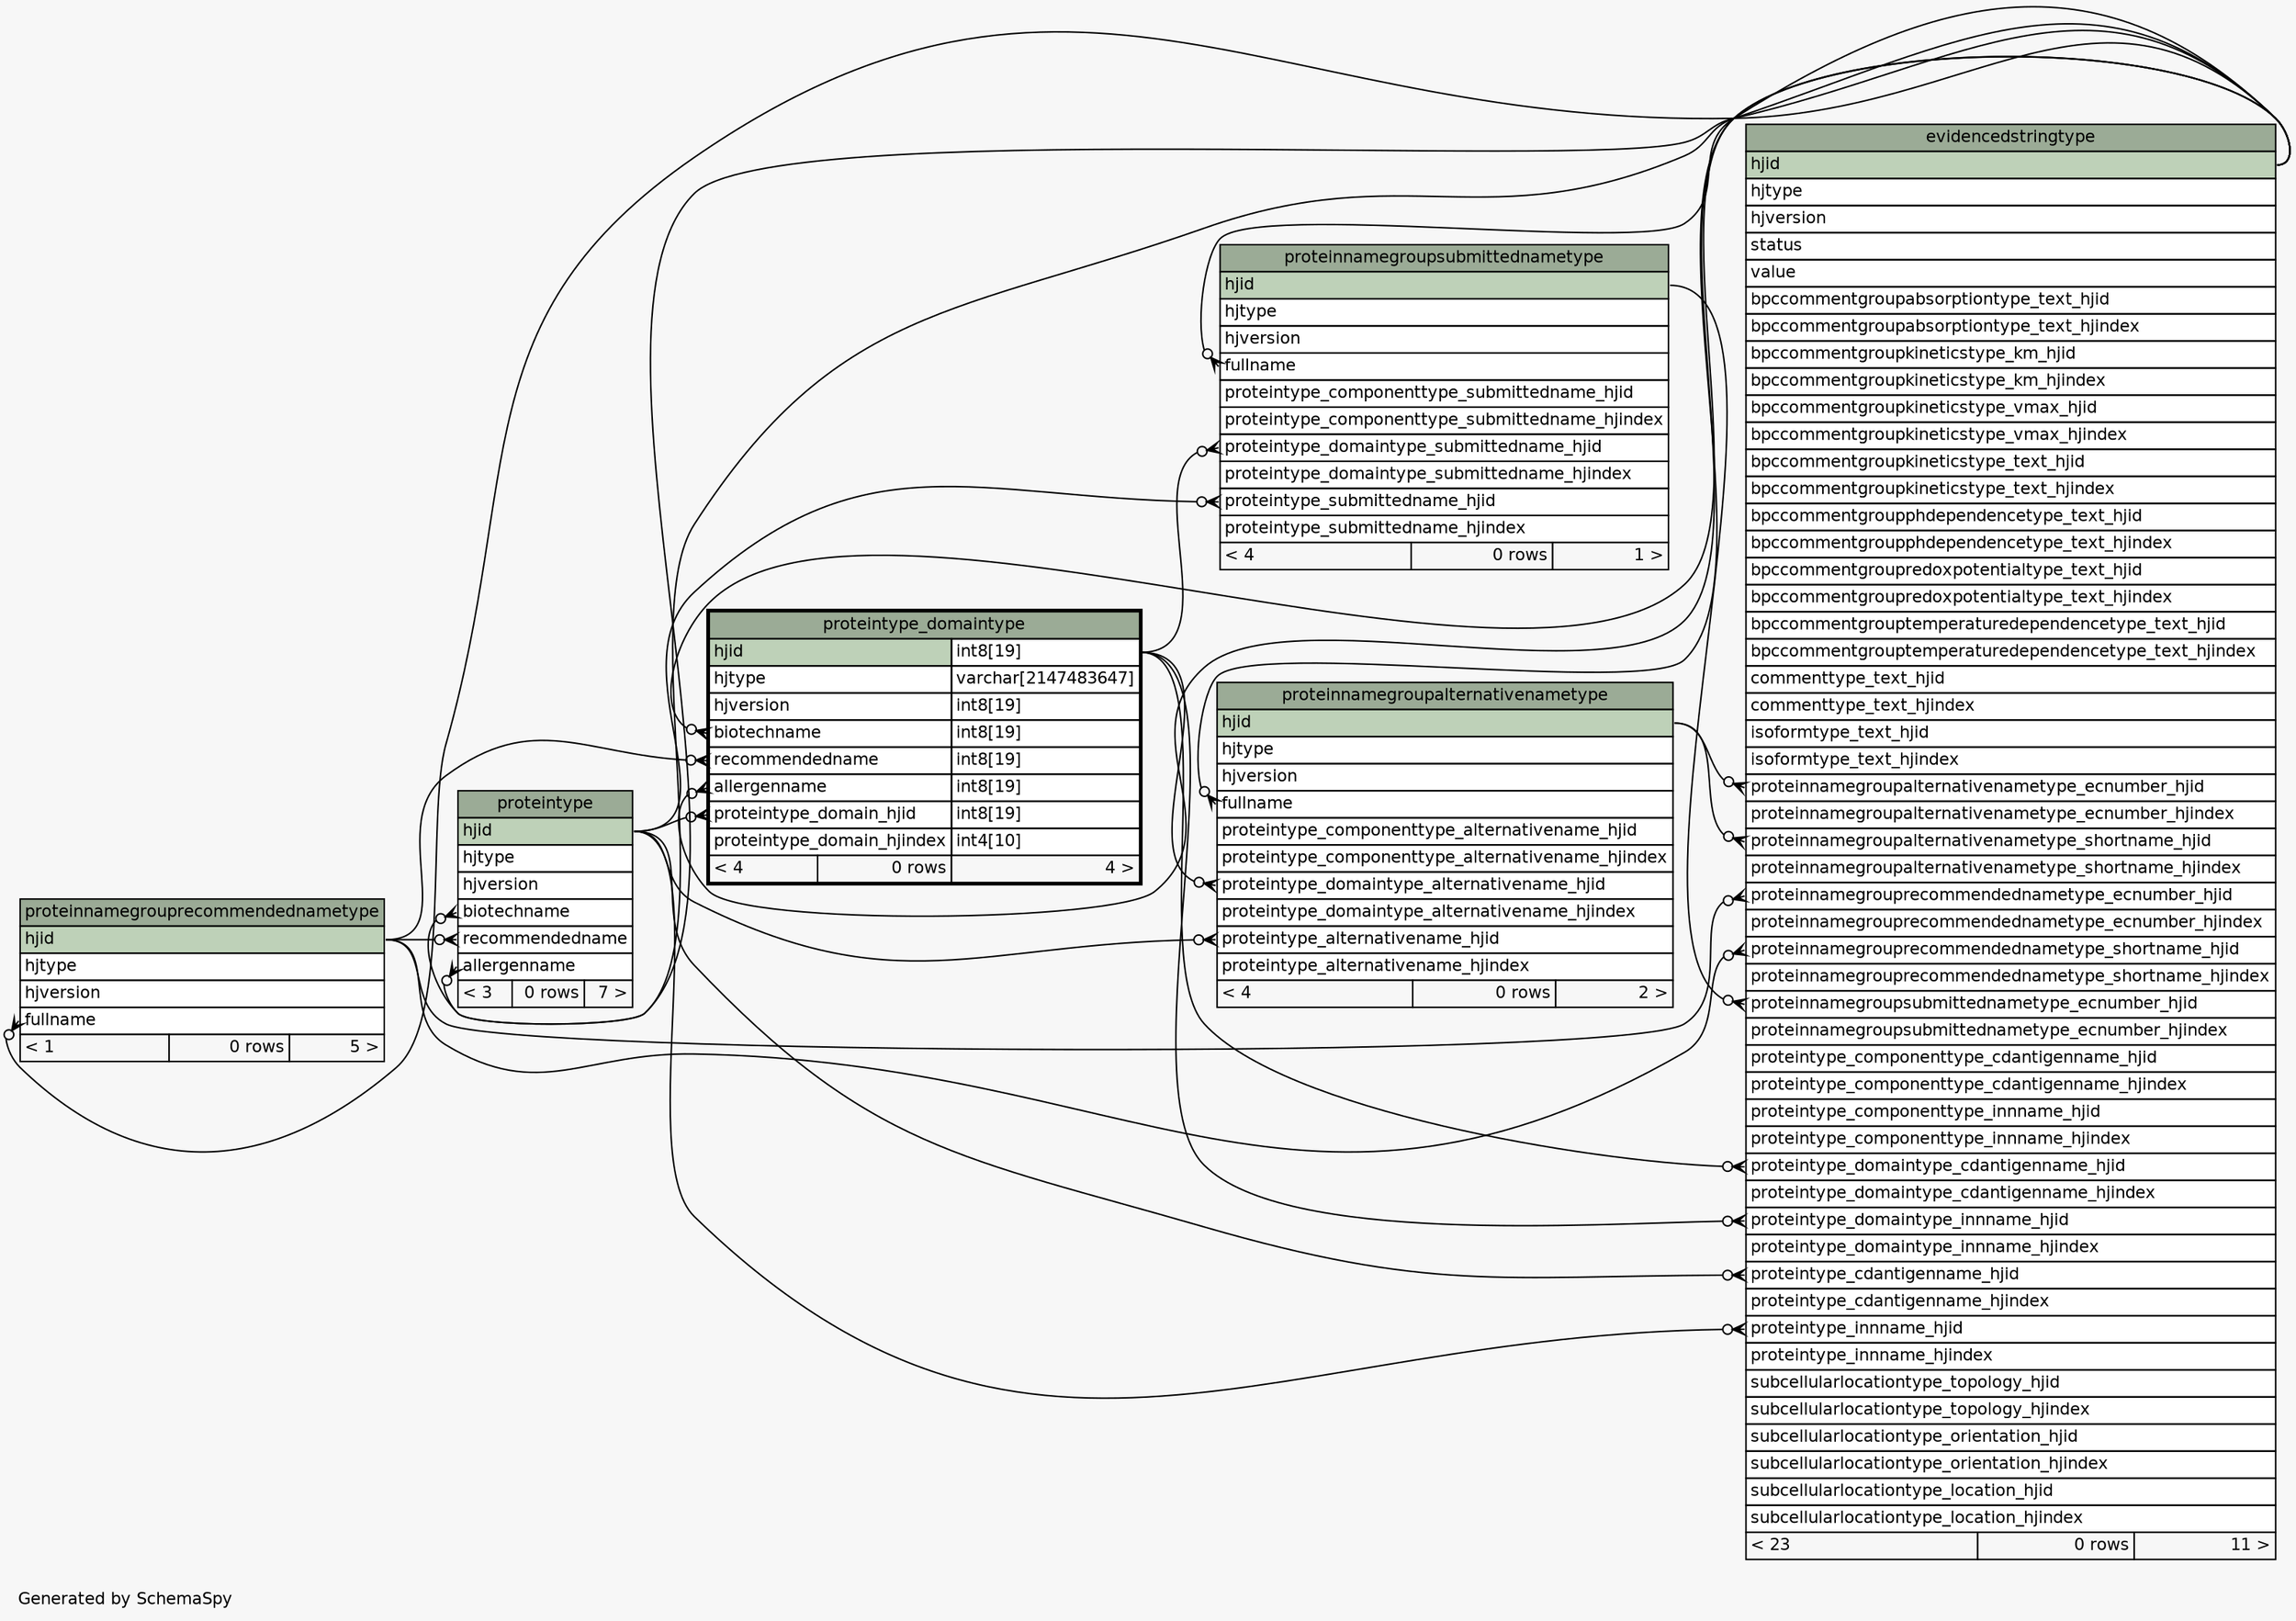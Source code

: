 // dot 2.38.0 on Windows 8.1 6.3
// SchemaSpy rev 590
digraph "oneDegreeRelationshipsDiagram" {
  graph [
    rankdir="RL"
    bgcolor="#f7f7f7"
    label="\nGenerated by SchemaSpy"
    labeljust="l"
    nodesep="0.18"
    ranksep="0.46"
    fontname="Helvetica"
    fontsize="11"
  ];
  node [
    fontname="Helvetica"
    fontsize="11"
    shape="plaintext"
  ];
  edge [
    arrowsize="0.8"
  ];
  "evidencedstringtype":"proteinnamegroupalternativenametype_ecnumber_hjid":w -> "proteinnamegroupalternativenametype":"hjid":e [arrowhead=none dir=back arrowtail=crowodot];
  "evidencedstringtype":"proteinnamegroupalternativenametype_shortname_hjid":w -> "proteinnamegroupalternativenametype":"hjid":e [arrowhead=none dir=back arrowtail=crowodot];
  "evidencedstringtype":"proteinnamegrouprecommendednametype_ecnumber_hjid":w -> "proteinnamegrouprecommendednametype":"hjid":e [arrowhead=none dir=back arrowtail=crowodot];
  "evidencedstringtype":"proteinnamegrouprecommendednametype_shortname_hjid":w -> "proteinnamegrouprecommendednametype":"hjid":e [arrowhead=none dir=back arrowtail=crowodot];
  "evidencedstringtype":"proteinnamegroupsubmittednametype_ecnumber_hjid":w -> "proteinnamegroupsubmittednametype":"hjid":e [arrowhead=none dir=back arrowtail=crowodot];
  "evidencedstringtype":"proteintype_cdantigenname_hjid":w -> "proteintype":"hjid":e [arrowhead=none dir=back arrowtail=crowodot];
  "evidencedstringtype":"proteintype_domaintype_cdantigenname_hjid":w -> "proteintype_domaintype":"hjid.type":e [arrowhead=none dir=back arrowtail=crowodot];
  "evidencedstringtype":"proteintype_domaintype_innname_hjid":w -> "proteintype_domaintype":"hjid.type":e [arrowhead=none dir=back arrowtail=crowodot];
  "evidencedstringtype":"proteintype_innname_hjid":w -> "proteintype":"hjid":e [arrowhead=none dir=back arrowtail=crowodot];
  "proteinnamegroupalternativenametype":"fullname":w -> "evidencedstringtype":"hjid":e [arrowhead=none dir=back arrowtail=crowodot];
  "proteinnamegroupalternativenametype":"proteintype_alternativename_hjid":w -> "proteintype":"hjid":e [arrowhead=none dir=back arrowtail=crowodot];
  "proteinnamegroupalternativenametype":"proteintype_domaintype_alternativename_hjid":w -> "proteintype_domaintype":"hjid.type":e [arrowhead=none dir=back arrowtail=crowodot];
  "proteinnamegrouprecommendednametype":"fullname":w -> "evidencedstringtype":"hjid":e [arrowhead=none dir=back arrowtail=crowodot];
  "proteinnamegroupsubmittednametype":"fullname":w -> "evidencedstringtype":"hjid":e [arrowhead=none dir=back arrowtail=crowodot];
  "proteinnamegroupsubmittednametype":"proteintype_domaintype_submittedname_hjid":w -> "proteintype_domaintype":"hjid.type":e [arrowhead=none dir=back arrowtail=crowodot];
  "proteinnamegroupsubmittednametype":"proteintype_submittedname_hjid":w -> "proteintype":"hjid":e [arrowhead=none dir=back arrowtail=crowodot];
  "proteintype":"allergenname":w -> "evidencedstringtype":"hjid":e [arrowhead=none dir=back arrowtail=crowodot];
  "proteintype":"biotechname":w -> "evidencedstringtype":"hjid":e [arrowhead=none dir=back arrowtail=crowodot];
  "proteintype":"recommendedname":w -> "proteinnamegrouprecommendednametype":"hjid":e [arrowhead=none dir=back arrowtail=crowodot];
  "proteintype_domaintype":"allergenname":w -> "evidencedstringtype":"hjid":e [arrowhead=none dir=back arrowtail=crowodot];
  "proteintype_domaintype":"biotechname":w -> "evidencedstringtype":"hjid":e [arrowhead=none dir=back arrowtail=crowodot];
  "proteintype_domaintype":"proteintype_domain_hjid":w -> "proteintype":"hjid":e [arrowhead=none dir=back arrowtail=crowodot];
  "proteintype_domaintype":"recommendedname":w -> "proteinnamegrouprecommendednametype":"hjid":e [arrowhead=none dir=back arrowtail=crowodot];
  "evidencedstringtype" [
    label=<
    <TABLE BORDER="0" CELLBORDER="1" CELLSPACING="0" BGCOLOR="#ffffff">
      <TR><TD COLSPAN="3" BGCOLOR="#9bab96" ALIGN="CENTER">evidencedstringtype</TD></TR>
      <TR><TD PORT="hjid" COLSPAN="3" BGCOLOR="#bed1b8" ALIGN="LEFT">hjid</TD></TR>
      <TR><TD PORT="hjtype" COLSPAN="3" ALIGN="LEFT">hjtype</TD></TR>
      <TR><TD PORT="hjversion" COLSPAN="3" ALIGN="LEFT">hjversion</TD></TR>
      <TR><TD PORT="status" COLSPAN="3" ALIGN="LEFT">status</TD></TR>
      <TR><TD PORT="value" COLSPAN="3" ALIGN="LEFT">value</TD></TR>
      <TR><TD PORT="bpccommentgroupabsorptiontype_text_hjid" COLSPAN="3" ALIGN="LEFT">bpccommentgroupabsorptiontype_text_hjid</TD></TR>
      <TR><TD PORT="bpccommentgroupabsorptiontype_text_hjindex" COLSPAN="3" ALIGN="LEFT">bpccommentgroupabsorptiontype_text_hjindex</TD></TR>
      <TR><TD PORT="bpccommentgroupkineticstype_km_hjid" COLSPAN="3" ALIGN="LEFT">bpccommentgroupkineticstype_km_hjid</TD></TR>
      <TR><TD PORT="bpccommentgroupkineticstype_km_hjindex" COLSPAN="3" ALIGN="LEFT">bpccommentgroupkineticstype_km_hjindex</TD></TR>
      <TR><TD PORT="bpccommentgroupkineticstype_vmax_hjid" COLSPAN="3" ALIGN="LEFT">bpccommentgroupkineticstype_vmax_hjid</TD></TR>
      <TR><TD PORT="bpccommentgroupkineticstype_vmax_hjindex" COLSPAN="3" ALIGN="LEFT">bpccommentgroupkineticstype_vmax_hjindex</TD></TR>
      <TR><TD PORT="bpccommentgroupkineticstype_text_hjid" COLSPAN="3" ALIGN="LEFT">bpccommentgroupkineticstype_text_hjid</TD></TR>
      <TR><TD PORT="bpccommentgroupkineticstype_text_hjindex" COLSPAN="3" ALIGN="LEFT">bpccommentgroupkineticstype_text_hjindex</TD></TR>
      <TR><TD PORT="bpccommentgroupphdependencetype_text_hjid" COLSPAN="3" ALIGN="LEFT">bpccommentgroupphdependencetype_text_hjid</TD></TR>
      <TR><TD PORT="bpccommentgroupphdependencetype_text_hjindex" COLSPAN="3" ALIGN="LEFT">bpccommentgroupphdependencetype_text_hjindex</TD></TR>
      <TR><TD PORT="bpccommentgroupredoxpotentialtype_text_hjid" COLSPAN="3" ALIGN="LEFT">bpccommentgroupredoxpotentialtype_text_hjid</TD></TR>
      <TR><TD PORT="bpccommentgroupredoxpotentialtype_text_hjindex" COLSPAN="3" ALIGN="LEFT">bpccommentgroupredoxpotentialtype_text_hjindex</TD></TR>
      <TR><TD PORT="bpccommentgrouptemperaturedependencetype_text_hjid" COLSPAN="3" ALIGN="LEFT">bpccommentgrouptemperaturedependencetype_text_hjid</TD></TR>
      <TR><TD PORT="bpccommentgrouptemperaturedependencetype_text_hjindex" COLSPAN="3" ALIGN="LEFT">bpccommentgrouptemperaturedependencetype_text_hjindex</TD></TR>
      <TR><TD PORT="commenttype_text_hjid" COLSPAN="3" ALIGN="LEFT">commenttype_text_hjid</TD></TR>
      <TR><TD PORT="commenttype_text_hjindex" COLSPAN="3" ALIGN="LEFT">commenttype_text_hjindex</TD></TR>
      <TR><TD PORT="isoformtype_text_hjid" COLSPAN="3" ALIGN="LEFT">isoformtype_text_hjid</TD></TR>
      <TR><TD PORT="isoformtype_text_hjindex" COLSPAN="3" ALIGN="LEFT">isoformtype_text_hjindex</TD></TR>
      <TR><TD PORT="proteinnamegroupalternativenametype_ecnumber_hjid" COLSPAN="3" ALIGN="LEFT">proteinnamegroupalternativenametype_ecnumber_hjid</TD></TR>
      <TR><TD PORT="proteinnamegroupalternativenametype_ecnumber_hjindex" COLSPAN="3" ALIGN="LEFT">proteinnamegroupalternativenametype_ecnumber_hjindex</TD></TR>
      <TR><TD PORT="proteinnamegroupalternativenametype_shortname_hjid" COLSPAN="3" ALIGN="LEFT">proteinnamegroupalternativenametype_shortname_hjid</TD></TR>
      <TR><TD PORT="proteinnamegroupalternativenametype_shortname_hjindex" COLSPAN="3" ALIGN="LEFT">proteinnamegroupalternativenametype_shortname_hjindex</TD></TR>
      <TR><TD PORT="proteinnamegrouprecommendednametype_ecnumber_hjid" COLSPAN="3" ALIGN="LEFT">proteinnamegrouprecommendednametype_ecnumber_hjid</TD></TR>
      <TR><TD PORT="proteinnamegrouprecommendednametype_ecnumber_hjindex" COLSPAN="3" ALIGN="LEFT">proteinnamegrouprecommendednametype_ecnumber_hjindex</TD></TR>
      <TR><TD PORT="proteinnamegrouprecommendednametype_shortname_hjid" COLSPAN="3" ALIGN="LEFT">proteinnamegrouprecommendednametype_shortname_hjid</TD></TR>
      <TR><TD PORT="proteinnamegrouprecommendednametype_shortname_hjindex" COLSPAN="3" ALIGN="LEFT">proteinnamegrouprecommendednametype_shortname_hjindex</TD></TR>
      <TR><TD PORT="proteinnamegroupsubmittednametype_ecnumber_hjid" COLSPAN="3" ALIGN="LEFT">proteinnamegroupsubmittednametype_ecnumber_hjid</TD></TR>
      <TR><TD PORT="proteinnamegroupsubmittednametype_ecnumber_hjindex" COLSPAN="3" ALIGN="LEFT">proteinnamegroupsubmittednametype_ecnumber_hjindex</TD></TR>
      <TR><TD PORT="proteintype_componenttype_cdantigenname_hjid" COLSPAN="3" ALIGN="LEFT">proteintype_componenttype_cdantigenname_hjid</TD></TR>
      <TR><TD PORT="proteintype_componenttype_cdantigenname_hjindex" COLSPAN="3" ALIGN="LEFT">proteintype_componenttype_cdantigenname_hjindex</TD></TR>
      <TR><TD PORT="proteintype_componenttype_innname_hjid" COLSPAN="3" ALIGN="LEFT">proteintype_componenttype_innname_hjid</TD></TR>
      <TR><TD PORT="proteintype_componenttype_innname_hjindex" COLSPAN="3" ALIGN="LEFT">proteintype_componenttype_innname_hjindex</TD></TR>
      <TR><TD PORT="proteintype_domaintype_cdantigenname_hjid" COLSPAN="3" ALIGN="LEFT">proteintype_domaintype_cdantigenname_hjid</TD></TR>
      <TR><TD PORT="proteintype_domaintype_cdantigenname_hjindex" COLSPAN="3" ALIGN="LEFT">proteintype_domaintype_cdantigenname_hjindex</TD></TR>
      <TR><TD PORT="proteintype_domaintype_innname_hjid" COLSPAN="3" ALIGN="LEFT">proteintype_domaintype_innname_hjid</TD></TR>
      <TR><TD PORT="proteintype_domaintype_innname_hjindex" COLSPAN="3" ALIGN="LEFT">proteintype_domaintype_innname_hjindex</TD></TR>
      <TR><TD PORT="proteintype_cdantigenname_hjid" COLSPAN="3" ALIGN="LEFT">proteintype_cdantigenname_hjid</TD></TR>
      <TR><TD PORT="proteintype_cdantigenname_hjindex" COLSPAN="3" ALIGN="LEFT">proteintype_cdantigenname_hjindex</TD></TR>
      <TR><TD PORT="proteintype_innname_hjid" COLSPAN="3" ALIGN="LEFT">proteintype_innname_hjid</TD></TR>
      <TR><TD PORT="proteintype_innname_hjindex" COLSPAN="3" ALIGN="LEFT">proteintype_innname_hjindex</TD></TR>
      <TR><TD PORT="subcellularlocationtype_topology_hjid" COLSPAN="3" ALIGN="LEFT">subcellularlocationtype_topology_hjid</TD></TR>
      <TR><TD PORT="subcellularlocationtype_topology_hjindex" COLSPAN="3" ALIGN="LEFT">subcellularlocationtype_topology_hjindex</TD></TR>
      <TR><TD PORT="subcellularlocationtype_orientation_hjid" COLSPAN="3" ALIGN="LEFT">subcellularlocationtype_orientation_hjid</TD></TR>
      <TR><TD PORT="subcellularlocationtype_orientation_hjindex" COLSPAN="3" ALIGN="LEFT">subcellularlocationtype_orientation_hjindex</TD></TR>
      <TR><TD PORT="subcellularlocationtype_location_hjid" COLSPAN="3" ALIGN="LEFT">subcellularlocationtype_location_hjid</TD></TR>
      <TR><TD PORT="subcellularlocationtype_location_hjindex" COLSPAN="3" ALIGN="LEFT">subcellularlocationtype_location_hjindex</TD></TR>
      <TR><TD ALIGN="LEFT" BGCOLOR="#f7f7f7">&lt; 23</TD><TD ALIGN="RIGHT" BGCOLOR="#f7f7f7">0 rows</TD><TD ALIGN="RIGHT" BGCOLOR="#f7f7f7">11 &gt;</TD></TR>
    </TABLE>>
    URL="evidencedstringtype.html"
    tooltip="evidencedstringtype"
  ];
  "proteinnamegroupalternativenametype" [
    label=<
    <TABLE BORDER="0" CELLBORDER="1" CELLSPACING="0" BGCOLOR="#ffffff">
      <TR><TD COLSPAN="3" BGCOLOR="#9bab96" ALIGN="CENTER">proteinnamegroupalternativenametype</TD></TR>
      <TR><TD PORT="hjid" COLSPAN="3" BGCOLOR="#bed1b8" ALIGN="LEFT">hjid</TD></TR>
      <TR><TD PORT="hjtype" COLSPAN="3" ALIGN="LEFT">hjtype</TD></TR>
      <TR><TD PORT="hjversion" COLSPAN="3" ALIGN="LEFT">hjversion</TD></TR>
      <TR><TD PORT="fullname" COLSPAN="3" ALIGN="LEFT">fullname</TD></TR>
      <TR><TD PORT="proteintype_componenttype_alternativename_hjid" COLSPAN="3" ALIGN="LEFT">proteintype_componenttype_alternativename_hjid</TD></TR>
      <TR><TD PORT="proteintype_componenttype_alternativename_hjindex" COLSPAN="3" ALIGN="LEFT">proteintype_componenttype_alternativename_hjindex</TD></TR>
      <TR><TD PORT="proteintype_domaintype_alternativename_hjid" COLSPAN="3" ALIGN="LEFT">proteintype_domaintype_alternativename_hjid</TD></TR>
      <TR><TD PORT="proteintype_domaintype_alternativename_hjindex" COLSPAN="3" ALIGN="LEFT">proteintype_domaintype_alternativename_hjindex</TD></TR>
      <TR><TD PORT="proteintype_alternativename_hjid" COLSPAN="3" ALIGN="LEFT">proteintype_alternativename_hjid</TD></TR>
      <TR><TD PORT="proteintype_alternativename_hjindex" COLSPAN="3" ALIGN="LEFT">proteintype_alternativename_hjindex</TD></TR>
      <TR><TD ALIGN="LEFT" BGCOLOR="#f7f7f7">&lt; 4</TD><TD ALIGN="RIGHT" BGCOLOR="#f7f7f7">0 rows</TD><TD ALIGN="RIGHT" BGCOLOR="#f7f7f7">2 &gt;</TD></TR>
    </TABLE>>
    URL="proteinnamegroupalternativenametype.html"
    tooltip="proteinnamegroupalternativenametype"
  ];
  "proteinnamegrouprecommendednametype" [
    label=<
    <TABLE BORDER="0" CELLBORDER="1" CELLSPACING="0" BGCOLOR="#ffffff">
      <TR><TD COLSPAN="3" BGCOLOR="#9bab96" ALIGN="CENTER">proteinnamegrouprecommendednametype</TD></TR>
      <TR><TD PORT="hjid" COLSPAN="3" BGCOLOR="#bed1b8" ALIGN="LEFT">hjid</TD></TR>
      <TR><TD PORT="hjtype" COLSPAN="3" ALIGN="LEFT">hjtype</TD></TR>
      <TR><TD PORT="hjversion" COLSPAN="3" ALIGN="LEFT">hjversion</TD></TR>
      <TR><TD PORT="fullname" COLSPAN="3" ALIGN="LEFT">fullname</TD></TR>
      <TR><TD ALIGN="LEFT" BGCOLOR="#f7f7f7">&lt; 1</TD><TD ALIGN="RIGHT" BGCOLOR="#f7f7f7">0 rows</TD><TD ALIGN="RIGHT" BGCOLOR="#f7f7f7">5 &gt;</TD></TR>
    </TABLE>>
    URL="proteinnamegrouprecommendednametype.html"
    tooltip="proteinnamegrouprecommendednametype"
  ];
  "proteinnamegroupsubmittednametype" [
    label=<
    <TABLE BORDER="0" CELLBORDER="1" CELLSPACING="0" BGCOLOR="#ffffff">
      <TR><TD COLSPAN="3" BGCOLOR="#9bab96" ALIGN="CENTER">proteinnamegroupsubmittednametype</TD></TR>
      <TR><TD PORT="hjid" COLSPAN="3" BGCOLOR="#bed1b8" ALIGN="LEFT">hjid</TD></TR>
      <TR><TD PORT="hjtype" COLSPAN="3" ALIGN="LEFT">hjtype</TD></TR>
      <TR><TD PORT="hjversion" COLSPAN="3" ALIGN="LEFT">hjversion</TD></TR>
      <TR><TD PORT="fullname" COLSPAN="3" ALIGN="LEFT">fullname</TD></TR>
      <TR><TD PORT="proteintype_componenttype_submittedname_hjid" COLSPAN="3" ALIGN="LEFT">proteintype_componenttype_submittedname_hjid</TD></TR>
      <TR><TD PORT="proteintype_componenttype_submittedname_hjindex" COLSPAN="3" ALIGN="LEFT">proteintype_componenttype_submittedname_hjindex</TD></TR>
      <TR><TD PORT="proteintype_domaintype_submittedname_hjid" COLSPAN="3" ALIGN="LEFT">proteintype_domaintype_submittedname_hjid</TD></TR>
      <TR><TD PORT="proteintype_domaintype_submittedname_hjindex" COLSPAN="3" ALIGN="LEFT">proteintype_domaintype_submittedname_hjindex</TD></TR>
      <TR><TD PORT="proteintype_submittedname_hjid" COLSPAN="3" ALIGN="LEFT">proteintype_submittedname_hjid</TD></TR>
      <TR><TD PORT="proteintype_submittedname_hjindex" COLSPAN="3" ALIGN="LEFT">proteintype_submittedname_hjindex</TD></TR>
      <TR><TD ALIGN="LEFT" BGCOLOR="#f7f7f7">&lt; 4</TD><TD ALIGN="RIGHT" BGCOLOR="#f7f7f7">0 rows</TD><TD ALIGN="RIGHT" BGCOLOR="#f7f7f7">1 &gt;</TD></TR>
    </TABLE>>
    URL="proteinnamegroupsubmittednametype.html"
    tooltip="proteinnamegroupsubmittednametype"
  ];
  "proteintype" [
    label=<
    <TABLE BORDER="0" CELLBORDER="1" CELLSPACING="0" BGCOLOR="#ffffff">
      <TR><TD COLSPAN="3" BGCOLOR="#9bab96" ALIGN="CENTER">proteintype</TD></TR>
      <TR><TD PORT="hjid" COLSPAN="3" BGCOLOR="#bed1b8" ALIGN="LEFT">hjid</TD></TR>
      <TR><TD PORT="hjtype" COLSPAN="3" ALIGN="LEFT">hjtype</TD></TR>
      <TR><TD PORT="hjversion" COLSPAN="3" ALIGN="LEFT">hjversion</TD></TR>
      <TR><TD PORT="biotechname" COLSPAN="3" ALIGN="LEFT">biotechname</TD></TR>
      <TR><TD PORT="recommendedname" COLSPAN="3" ALIGN="LEFT">recommendedname</TD></TR>
      <TR><TD PORT="allergenname" COLSPAN="3" ALIGN="LEFT">allergenname</TD></TR>
      <TR><TD ALIGN="LEFT" BGCOLOR="#f7f7f7">&lt; 3</TD><TD ALIGN="RIGHT" BGCOLOR="#f7f7f7">0 rows</TD><TD ALIGN="RIGHT" BGCOLOR="#f7f7f7">7 &gt;</TD></TR>
    </TABLE>>
    URL="proteintype.html"
    tooltip="proteintype"
  ];
  "proteintype_domaintype" [
    label=<
    <TABLE BORDER="2" CELLBORDER="1" CELLSPACING="0" BGCOLOR="#ffffff">
      <TR><TD COLSPAN="3" BGCOLOR="#9bab96" ALIGN="CENTER">proteintype_domaintype</TD></TR>
      <TR><TD PORT="hjid" COLSPAN="2" BGCOLOR="#bed1b8" ALIGN="LEFT">hjid</TD><TD PORT="hjid.type" ALIGN="LEFT">int8[19]</TD></TR>
      <TR><TD PORT="hjtype" COLSPAN="2" ALIGN="LEFT">hjtype</TD><TD PORT="hjtype.type" ALIGN="LEFT">varchar[2147483647]</TD></TR>
      <TR><TD PORT="hjversion" COLSPAN="2" ALIGN="LEFT">hjversion</TD><TD PORT="hjversion.type" ALIGN="LEFT">int8[19]</TD></TR>
      <TR><TD PORT="biotechname" COLSPAN="2" ALIGN="LEFT">biotechname</TD><TD PORT="biotechname.type" ALIGN="LEFT">int8[19]</TD></TR>
      <TR><TD PORT="recommendedname" COLSPAN="2" ALIGN="LEFT">recommendedname</TD><TD PORT="recommendedname.type" ALIGN="LEFT">int8[19]</TD></TR>
      <TR><TD PORT="allergenname" COLSPAN="2" ALIGN="LEFT">allergenname</TD><TD PORT="allergenname.type" ALIGN="LEFT">int8[19]</TD></TR>
      <TR><TD PORT="proteintype_domain_hjid" COLSPAN="2" ALIGN="LEFT">proteintype_domain_hjid</TD><TD PORT="proteintype_domain_hjid.type" ALIGN="LEFT">int8[19]</TD></TR>
      <TR><TD PORT="proteintype_domain_hjindex" COLSPAN="2" ALIGN="LEFT">proteintype_domain_hjindex</TD><TD PORT="proteintype_domain_hjindex.type" ALIGN="LEFT">int4[10]</TD></TR>
      <TR><TD ALIGN="LEFT" BGCOLOR="#f7f7f7">&lt; 4</TD><TD ALIGN="RIGHT" BGCOLOR="#f7f7f7">0 rows</TD><TD ALIGN="RIGHT" BGCOLOR="#f7f7f7">4 &gt;</TD></TR>
    </TABLE>>
    URL="proteintype_domaintype.html"
    tooltip="proteintype_domaintype"
  ];
}
